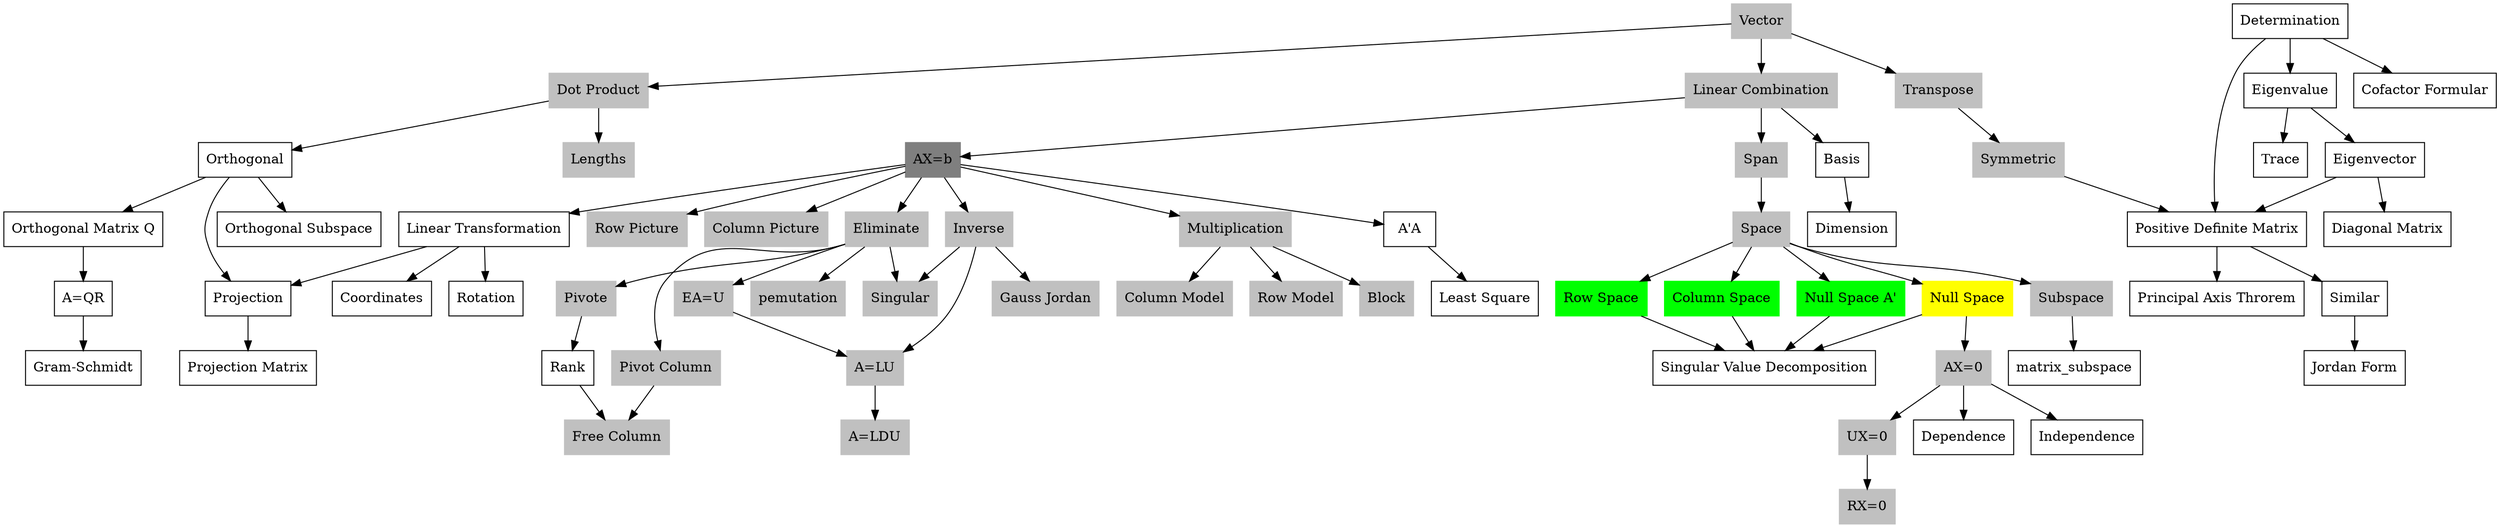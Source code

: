//linear algebra key words
//graph
digraph{
	dpi = 320;
	node[shape=box]
	//lecture 1
	lengths[label="Lengths",style=filled,color=gray];
	linear_combination[label="Linear Combination",style=filled,color=gray];
	row_picture[label="Row Picture",style=filled,color=gray];
	column_picture[label="Column Picture",style=filled,color=gray];
	//lecture 2
	eliminate[label="Eliminate",style=filled,color=gray];
	pivote[label="Pivote",style=filled,color=gray];
	pemutation[label="pemutation",style=filled,color=gray];
	ea_equ_u[label="EA=U",style=filled,color=gray];
	//lecture 3
	column_model[label="Column Model",style=filled,color=gray];
	row_model[label="Row Model",style=filled,color=gray];
	block[label="Block",style=filled,color=gray];
	multiplication[label="Multiplication",style=filled,color=gray]
	inverse[label="Inverse",style=filled,color=gray];
	singular[label="Singular",style=filled,color=gray];
	Gauss_Jordan[label="Gauss Jordan",style=filled,color=gray];
	//lecture 4
	a_equ_lu[label="A=LU",style=filled,color=gray];
	a_equ_ldu[label="A=LDU",style=filled,color=gray];
	//lecture 5
	transpose[label="Transpose",style=filled,color=gray];
	symmetric[label="Symmetric",style=filled,color=gray];

	space[label="Space",style=filled,color=gray];
	subspace[label="Subspace",style=filled,color=gray];

	//lecture 6
	//lecture 7
	rank_[label="Rank"];
	pivot_column[label="Pivot Column",style=filled,color=gray];
	free_column[label="Free Column",style=filled,color=gray];
	ax_equ_0[label="AX=0",style=filled,color=gray];
	ux_equ_0[label="UX=0",style=filled,color=gray];
	rx_equ_0[label="RX=0",style=filled,color=gray];
	//lecture 8
	ax_equ_b[label="AX=b",style=filled,color=grey50];
	//lecture 9
	dependence[label="Dependence"];
	independence[label="Independence"];
	span[label="Span",style=filled,color=gray];
	basis[label="Basis"];
	dimension[label="Dimension"];
	//lecture 10

	subgraph matrix_sub_space{
		node[shape=box,style=filled,color=green]
		color=red;
		row_space[label="Row Space"];
		column_space[label="Column Space"];
		null_space[label="Null Space",style=filled,color=yellow];
		null_space_a_t[label="Null Space A\'"];
		space->row_space;
		space->null_space_a_t;
		space->column_space;
		space->null_space;
	}
	//lecture 14
	vector[label="Vector",style=filled,color=gray];
	orthogonal[label="Orthogonal"];
	orthogonal_subspace[label="Orthogonal Subspace"];
	dot_product[label="Dot Product",style=filled,color=gray];
	//lecture 15
	projection[label="Projection"];
	projection_matrix[label="Projection Matrix"];
	least_square[label="Least Square"];
	a_t_a[label="A\'A"];
	//lecture 17
	orthogonal_matrix_q[label="Orthogonal Matrix Q"];
	a_equ_q_r[label="A=QR"];
	gram_schmidt[label="Gram-Schmidt"];
	//lecture 18
	determination[label="Determination"];
	cofactor_formular[label="Cofactor Formular"];
	//lecture 20
	//lecture 21
	eigenvalue[label="Eigenvalue"];
	eigenvector[label="Eigenvector"];
	trace[label="Trace"];
	diagonal_matrix[label="Diagonal Matrix"];
	//lecture 23
	//lecture 24
	//lecture 25
	positive_definite_matrix[label="Positive Definite Matrix"];
	//lecture 26
	//lecture 27
	principal_axis_theorem[label="Principal Axis Throrem"];
	//lecture 28
	similar[label="Similar"];
	Jordan_Form[label="Jordan Form"];
	//lecture 29
	singular_value_decomposition[label="Singular Value Decomposition"];
	//lecture 30
	linear_transformation[label="Linear Transformation"];
	coordinates[label="Coordinates"];
	rotation[label="Rotation"];



	edge[]
	//lecture 1
	vector->linear_combination;
	ax_equ_b->row_picture;
	ax_equ_b->a_t_a;
	ax_equ_b->column_picture;
	dot_product->lengths;
	//lecture 2
	ax_equ_b->eliminate;
	eliminate->pivote;
	eliminate->pemutation;
	eliminate->ea_equ_u;
	eliminate->singular;

	//lecture 3
	ax_equ_b->multiplication;
	ax_equ_b->inverse->singular;
	multiplication->column_model;
	multiplication->row_model;
	multiplication->block;
	inverse->Gauss_Jordan;
	//lecture 4
	inverse->a_equ_lu;
	ea_equ_u->a_equ_lu->a_equ_ldu;
	//lecture 5
	vector->transpose->symmetric;
	space->subspace;
	//lecture 6
	//lecture 7
	pivote->rank_->free_column;

	eliminate->pivot_column->free_column;

	ax_equ_0->ux_equ_0->rx_equ_0;

	//lecture 8
	null_space->ax_equ_0;
	//lecture 9
	ax_equ_0->dependence;
	ax_equ_0->independence;
	linear_combination->span;
	linear_combination->basis->dimension
	linear_combination->ax_equ_b;
	span->space;
	//lecture 10
	subspace->matrix_subspace;




	//lecture 14
	vector->dot_product->orthogonal->orthogonal_subspace;

	//lecture 15
	orthogonal->projection->projection_matrix;
	a_t_a->least_square;
	//lecture 17
	orthogonal->orthogonal_matrix_q->a_equ_q_r->gram_schmidt;

	//lecture 18
	determination->cofactor_formular;

	//lecture 20
	//singular->determination;
	//lecture 21
	determination->eigenvalue->eigenvector;
	eigenvalue->trace;
	//lecture 22
	eigenvector->diagonal_matrix
	//lecture 23
	//lecture 24
	//lecture 25
	symmetric->positive_definite_matrix;
	determination->positive_definite_matrix;
	eigenvector->positive_definite_matrix;
	//lecture 26
	//lecture 27
	positive_definite_matrix->principal_axis_theorem;
	//lecture 28
	positive_definite_matrix->similar->Jordan_Form;
	//lecture 29
	row_space->singular_value_decomposition;
	column_space->singular_value_decomposition;
	null_space->singular_value_decomposition;
	null_space_a_t->singular_value_decomposition;
	//lecture 30
	ax_equ_b->linear_transformation;
	linear_transformation->coordinates;
	linear_transformation->projection;
	linear_transformation->rotation;
}
